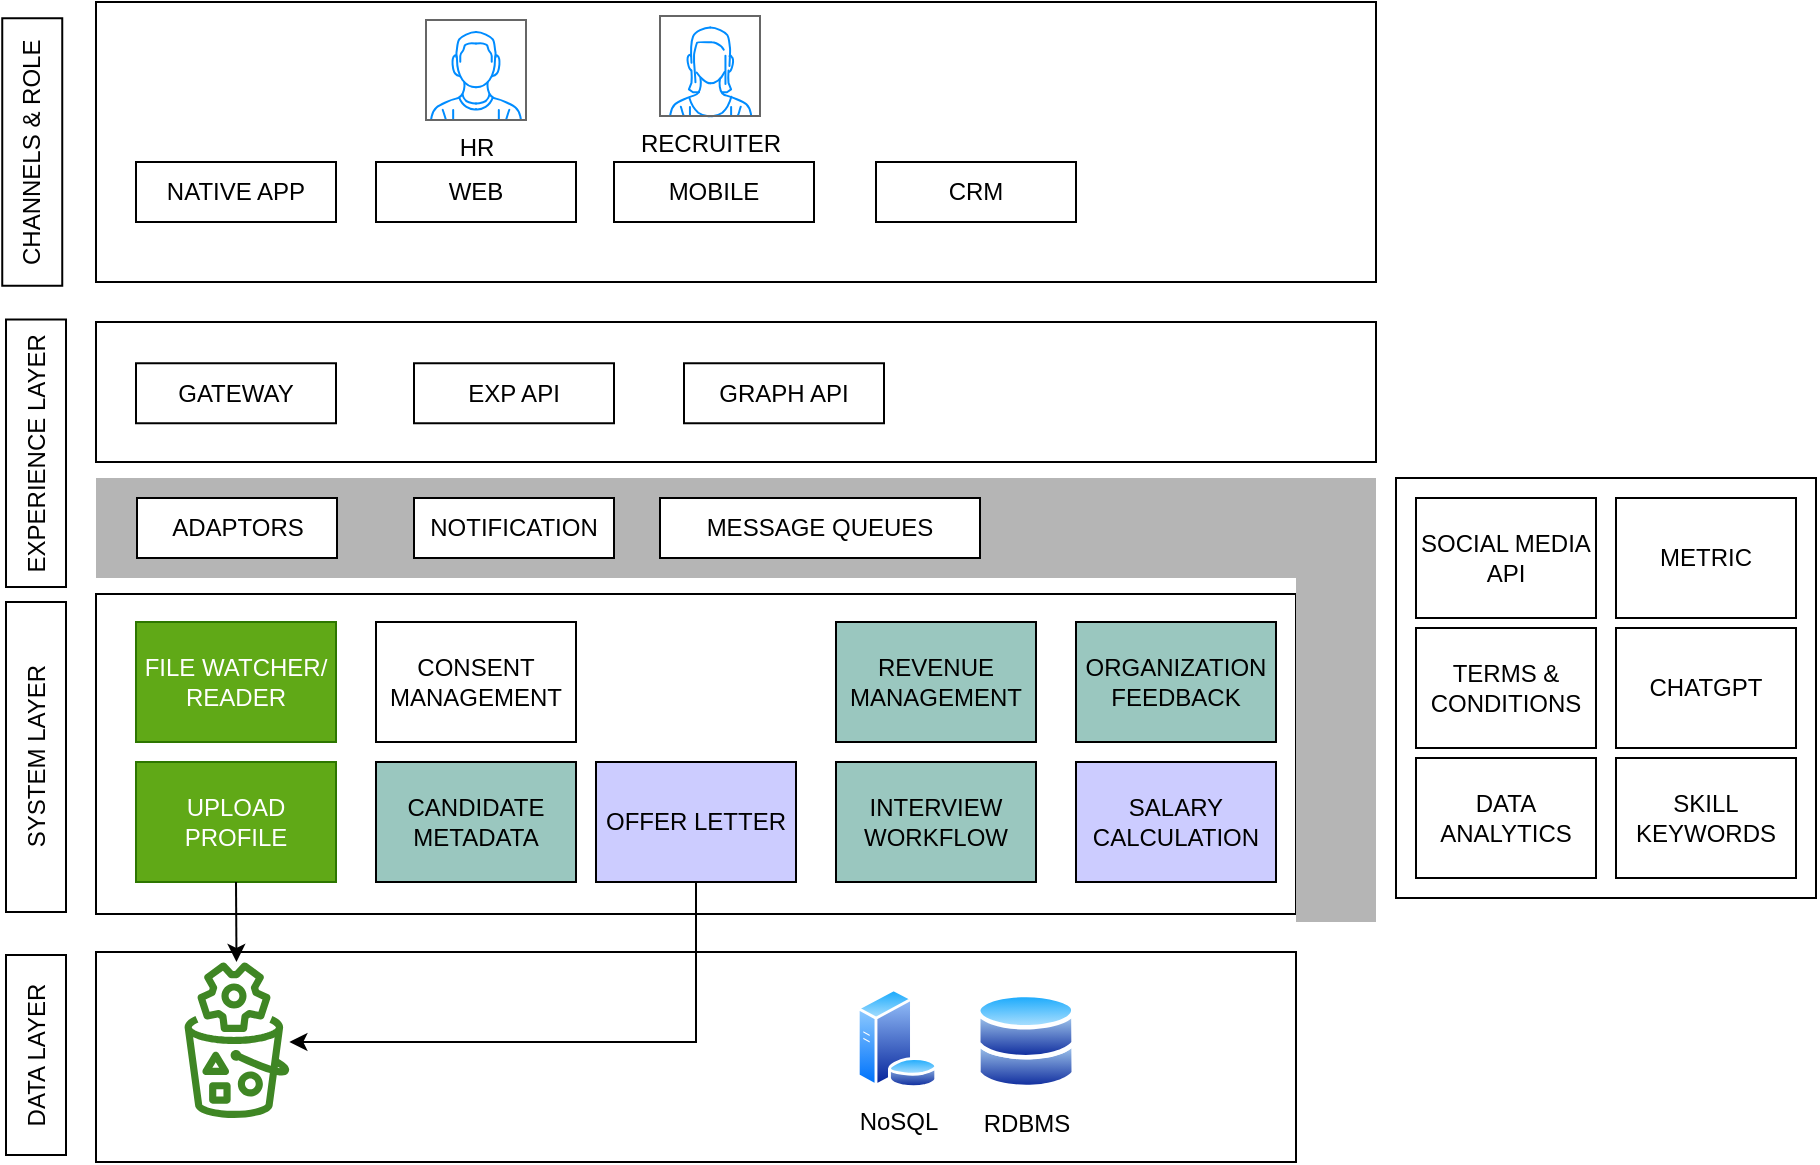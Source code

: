 <mxfile version="21.3.8" type="github">
  <diagram name="Page-1" id="Dh7hcGiAznb-rkb4ZNL5">
    <mxGraphModel dx="1050" dy="541" grid="1" gridSize="10" guides="1" tooltips="1" connect="1" arrows="1" fold="1" page="1" pageScale="1" pageWidth="827" pageHeight="1169" math="0" shadow="0">
      <root>
        <mxCell id="0" />
        <mxCell id="1" parent="0" />
        <mxCell id="gkphJBtDpKk1ZwpOAE3T-15" value="" style="rounded=0;whiteSpace=wrap;html=1;fillColor=none;" vertex="1" parent="1">
          <mxGeometry x="770" y="308" width="210" height="210" as="geometry" />
        </mxCell>
        <mxCell id="gkphJBtDpKk1ZwpOAE3T-12" value="" style="rounded=0;whiteSpace=wrap;html=1;fillColor=none;" vertex="1" parent="1">
          <mxGeometry x="120" y="545" width="600" height="105" as="geometry" />
        </mxCell>
        <mxCell id="gkphJBtDpKk1ZwpOAE3T-2" value="" style="rounded=0;whiteSpace=wrap;html=1;fillColor=none;" vertex="1" parent="1">
          <mxGeometry x="120" y="366" width="600" height="160" as="geometry" />
        </mxCell>
        <mxCell id="gkphJBtDpKk1ZwpOAE3T-3" value="SYSTEM LAYER" style="rounded=0;whiteSpace=wrap;html=1;rotation=-90;" vertex="1" parent="1">
          <mxGeometry x="12.5" y="432.5" width="155" height="30" as="geometry" />
        </mxCell>
        <mxCell id="gkphJBtDpKk1ZwpOAE3T-4" value="UPLOAD PROFILE" style="rounded=0;whiteSpace=wrap;html=1;fillColor=#60a917;fontColor=#ffffff;strokeColor=#2D7600;" vertex="1" parent="1">
          <mxGeometry x="140" y="450" width="100" height="60" as="geometry" />
        </mxCell>
        <mxCell id="gkphJBtDpKk1ZwpOAE3T-5" value="" style="sketch=0;outlineConnect=0;fontColor=#232F3E;gradientColor=none;fillColor=#3F8624;strokeColor=none;dashed=0;verticalLabelPosition=bottom;verticalAlign=top;align=center;html=1;fontSize=12;fontStyle=0;aspect=fixed;pointerEvents=1;shape=mxgraph.aws4.s3_object_lambda;" vertex="1" parent="1">
          <mxGeometry x="164" y="550" width="53" height="78" as="geometry" />
        </mxCell>
        <mxCell id="gkphJBtDpKk1ZwpOAE3T-6" value="" style="endArrow=classic;html=1;rounded=0;exitX=0.5;exitY=1;exitDx=0;exitDy=0;" edge="1" parent="1" source="gkphJBtDpKk1ZwpOAE3T-4" target="gkphJBtDpKk1ZwpOAE3T-5">
          <mxGeometry width="50" height="50" relative="1" as="geometry">
            <mxPoint x="290" y="590" as="sourcePoint" />
            <mxPoint x="340" y="540" as="targetPoint" />
          </mxGeometry>
        </mxCell>
        <mxCell id="gkphJBtDpKk1ZwpOAE3T-7" value="&lt;span style=&quot;background-color: rgb(154, 199, 191);&quot;&gt;INTERVIEW WORKFLOW&lt;/span&gt;" style="rounded=0;whiteSpace=wrap;html=1;fillColor=#9AC7BF;" vertex="1" parent="1">
          <mxGeometry x="490" y="450" width="100" height="60" as="geometry" />
        </mxCell>
        <mxCell id="gkphJBtDpKk1ZwpOAE3T-21" style="edgeStyle=orthogonalEdgeStyle;rounded=0;orthogonalLoop=1;jettySize=auto;html=1;exitX=0.5;exitY=1;exitDx=0;exitDy=0;" edge="1" parent="1" source="gkphJBtDpKk1ZwpOAE3T-8" target="gkphJBtDpKk1ZwpOAE3T-5">
          <mxGeometry relative="1" as="geometry">
            <Array as="points">
              <mxPoint x="420" y="590" />
            </Array>
          </mxGeometry>
        </mxCell>
        <mxCell id="gkphJBtDpKk1ZwpOAE3T-8" value="OFFER LETTER" style="rounded=0;whiteSpace=wrap;html=1;fillColor=#CCCCFF;" vertex="1" parent="1">
          <mxGeometry x="370" y="450" width="100" height="60" as="geometry" />
        </mxCell>
        <mxCell id="gkphJBtDpKk1ZwpOAE3T-9" value="SALARY CALCULATION" style="rounded=0;whiteSpace=wrap;html=1;fillColor=#CCCCFF;" vertex="1" parent="1">
          <mxGeometry x="610" y="450" width="100" height="60" as="geometry" />
        </mxCell>
        <mxCell id="gkphJBtDpKk1ZwpOAE3T-10" value="NoSQL" style="image;aspect=fixed;perimeter=ellipsePerimeter;html=1;align=center;shadow=0;dashed=0;spacingTop=3;image=img/lib/active_directory/database_server.svg;" vertex="1" parent="1">
          <mxGeometry x="500" y="563" width="41" height="50" as="geometry" />
        </mxCell>
        <mxCell id="gkphJBtDpKk1ZwpOAE3T-11" value="RDBMS" style="image;aspect=fixed;perimeter=ellipsePerimeter;html=1;align=center;shadow=0;dashed=0;spacingTop=3;image=img/lib/active_directory/databases.svg;" vertex="1" parent="1">
          <mxGeometry x="560" y="565" width="50" height="49" as="geometry" />
        </mxCell>
        <mxCell id="gkphJBtDpKk1ZwpOAE3T-13" value="DATA LAYER" style="rounded=0;whiteSpace=wrap;html=1;rotation=-90;" vertex="1" parent="1">
          <mxGeometry x="40" y="581.5" width="100" height="30" as="geometry" />
        </mxCell>
        <mxCell id="gkphJBtDpKk1ZwpOAE3T-14" value="DATA ANALYTICS" style="rounded=0;whiteSpace=wrap;html=1;" vertex="1" parent="1">
          <mxGeometry x="780" y="448" width="90" height="60" as="geometry" />
        </mxCell>
        <mxCell id="gkphJBtDpKk1ZwpOAE3T-16" value="SKILL KEYWORDS" style="rounded=0;whiteSpace=wrap;html=1;" vertex="1" parent="1">
          <mxGeometry x="880" y="448" width="90" height="60" as="geometry" />
        </mxCell>
        <mxCell id="gkphJBtDpKk1ZwpOAE3T-17" value="TERMS &amp;amp; CONDITIONS" style="rounded=0;whiteSpace=wrap;html=1;" vertex="1" parent="1">
          <mxGeometry x="780" y="383" width="90" height="60" as="geometry" />
        </mxCell>
        <mxCell id="gkphJBtDpKk1ZwpOAE3T-18" value="CANDIDATE METADATA" style="rounded=0;whiteSpace=wrap;html=1;fillColor=#9AC7BF;" vertex="1" parent="1">
          <mxGeometry x="260" y="450" width="100" height="60" as="geometry" />
        </mxCell>
        <mxCell id="gkphJBtDpKk1ZwpOAE3T-19" value="SOCIAL MEDIA API" style="rounded=0;whiteSpace=wrap;html=1;" vertex="1" parent="1">
          <mxGeometry x="780" y="318" width="90" height="60" as="geometry" />
        </mxCell>
        <mxCell id="gkphJBtDpKk1ZwpOAE3T-20" value="CONSENT MANAGEMENT" style="rounded=0;whiteSpace=wrap;html=1;" vertex="1" parent="1">
          <mxGeometry x="260" y="380" width="100" height="60" as="geometry" />
        </mxCell>
        <mxCell id="gkphJBtDpKk1ZwpOAE3T-22" value="CHATGPT" style="rounded=0;whiteSpace=wrap;html=1;" vertex="1" parent="1">
          <mxGeometry x="880" y="383" width="90" height="60" as="geometry" />
        </mxCell>
        <mxCell id="gkphJBtDpKk1ZwpOAE3T-23" value="ORGANIZATION FEEDBACK" style="rounded=0;whiteSpace=wrap;html=1;fillColor=#9AC7BF;" vertex="1" parent="1">
          <mxGeometry x="610" y="380" width="100" height="60" as="geometry" />
        </mxCell>
        <mxCell id="gkphJBtDpKk1ZwpOAE3T-25" value="REVENUE MANAGEMENT" style="rounded=0;whiteSpace=wrap;html=1;fillColor=#9AC7BF;" vertex="1" parent="1">
          <mxGeometry x="490" y="380" width="100" height="60" as="geometry" />
        </mxCell>
        <mxCell id="gkphJBtDpKk1ZwpOAE3T-26" value="" style="rounded=0;whiteSpace=wrap;html=1;fillColor=#B5B5B5;strokeColor=none;" vertex="1" parent="1">
          <mxGeometry x="120" y="308" width="600" height="50" as="geometry" />
        </mxCell>
        <mxCell id="gkphJBtDpKk1ZwpOAE3T-27" value="FILE WATCHER/ READER" style="rounded=0;whiteSpace=wrap;html=1;fillColor=#60a917;fontColor=#ffffff;strokeColor=#2D7600;" vertex="1" parent="1">
          <mxGeometry x="140" y="380" width="100" height="60" as="geometry" />
        </mxCell>
        <mxCell id="gkphJBtDpKk1ZwpOAE3T-28" value="METRIC" style="rounded=0;whiteSpace=wrap;html=1;" vertex="1" parent="1">
          <mxGeometry x="880" y="318" width="90" height="60" as="geometry" />
        </mxCell>
        <mxCell id="gkphJBtDpKk1ZwpOAE3T-30" value="&lt;font color=&quot;#000000&quot;&gt;ADAPTORS&lt;/font&gt;" style="rounded=0;whiteSpace=wrap;html=1;fillColor=#FFFFFF;fontColor=#ffffff;strokeColor=#000000;" vertex="1" parent="1">
          <mxGeometry x="140.5" y="318" width="100" height="30" as="geometry" />
        </mxCell>
        <mxCell id="gkphJBtDpKk1ZwpOAE3T-31" value="&lt;font color=&quot;#000000&quot;&gt;NOTIFICATION&lt;/font&gt;" style="rounded=0;whiteSpace=wrap;html=1;fillColor=#FFFFFF;fontColor=#ffffff;strokeColor=#000000;" vertex="1" parent="1">
          <mxGeometry x="279" y="318" width="100" height="30" as="geometry" />
        </mxCell>
        <mxCell id="gkphJBtDpKk1ZwpOAE3T-32" value="&lt;font color=&quot;#000000&quot;&gt;MESSAGE QUEUES&lt;/font&gt;" style="rounded=0;whiteSpace=wrap;html=1;fillColor=#FFFFFF;fontColor=#ffffff;strokeColor=#000000;" vertex="1" parent="1">
          <mxGeometry x="402" y="318" width="160" height="30" as="geometry" />
        </mxCell>
        <mxCell id="gkphJBtDpKk1ZwpOAE3T-33" value="" style="rounded=0;whiteSpace=wrap;html=1;fillColor=#B5B5B5;strokeColor=none;" vertex="1" parent="1">
          <mxGeometry x="720" y="308" width="40" height="222" as="geometry" />
        </mxCell>
        <mxCell id="gkphJBtDpKk1ZwpOAE3T-34" value="" style="rounded=0;whiteSpace=wrap;html=1;fillColor=none;" vertex="1" parent="1">
          <mxGeometry x="120" y="230" width="640" height="70" as="geometry" />
        </mxCell>
        <mxCell id="gkphJBtDpKk1ZwpOAE3T-35" value="EXPERIENCE LAYER" style="rounded=0;whiteSpace=wrap;html=1;rotation=-90;" vertex="1" parent="1">
          <mxGeometry x="23.13" y="280.63" width="133.75" height="30" as="geometry" />
        </mxCell>
        <mxCell id="gkphJBtDpKk1ZwpOAE3T-36" value="&lt;font color=&quot;#000000&quot;&gt;GATEWAY&lt;/font&gt;" style="rounded=0;whiteSpace=wrap;html=1;fillColor=#FFFFFF;fontColor=#ffffff;strokeColor=#000000;" vertex="1" parent="1">
          <mxGeometry x="140" y="250.63" width="100" height="30" as="geometry" />
        </mxCell>
        <mxCell id="gkphJBtDpKk1ZwpOAE3T-37" value="&lt;font color=&quot;#000000&quot;&gt;EXP API&lt;/font&gt;" style="rounded=0;whiteSpace=wrap;html=1;fillColor=#FFFFFF;fontColor=#ffffff;strokeColor=#000000;" vertex="1" parent="1">
          <mxGeometry x="279" y="250.63" width="100" height="30" as="geometry" />
        </mxCell>
        <mxCell id="gkphJBtDpKk1ZwpOAE3T-39" value="&lt;font color=&quot;#000000&quot;&gt;GRAPH API&lt;/font&gt;" style="rounded=0;whiteSpace=wrap;html=1;fillColor=#FFFFFF;fontColor=#ffffff;strokeColor=#000000;" vertex="1" parent="1">
          <mxGeometry x="414" y="250.63" width="100" height="30" as="geometry" />
        </mxCell>
        <mxCell id="gkphJBtDpKk1ZwpOAE3T-40" value="" style="rounded=0;whiteSpace=wrap;html=1;fillColor=none;" vertex="1" parent="1">
          <mxGeometry x="120" y="70" width="640" height="140" as="geometry" />
        </mxCell>
        <mxCell id="gkphJBtDpKk1ZwpOAE3T-41" value="CHANNELS &amp;amp; ROLE" style="rounded=0;whiteSpace=wrap;html=1;rotation=-90;" vertex="1" parent="1">
          <mxGeometry x="21.25" y="130" width="133.75" height="30" as="geometry" />
        </mxCell>
        <mxCell id="gkphJBtDpKk1ZwpOAE3T-42" value="&lt;font color=&quot;#000000&quot;&gt;NATIVE APP&lt;/font&gt;" style="rounded=0;whiteSpace=wrap;html=1;fillColor=#FFFFFF;fontColor=#ffffff;strokeColor=#000000;" vertex="1" parent="1">
          <mxGeometry x="140" y="150" width="100" height="30" as="geometry" />
        </mxCell>
        <mxCell id="gkphJBtDpKk1ZwpOAE3T-43" value="&lt;font color=&quot;#000000&quot;&gt;WEB&lt;/font&gt;" style="rounded=0;whiteSpace=wrap;html=1;fillColor=#FFFFFF;fontColor=#ffffff;strokeColor=#000000;" vertex="1" parent="1">
          <mxGeometry x="260" y="150" width="100" height="30" as="geometry" />
        </mxCell>
        <mxCell id="gkphJBtDpKk1ZwpOAE3T-44" value="&lt;font color=&quot;#000000&quot;&gt;MOBILE&lt;/font&gt;" style="rounded=0;whiteSpace=wrap;html=1;fillColor=#FFFFFF;fontColor=#ffffff;strokeColor=#000000;" vertex="1" parent="1">
          <mxGeometry x="379" y="150" width="100" height="30" as="geometry" />
        </mxCell>
        <mxCell id="gkphJBtDpKk1ZwpOAE3T-45" value="&lt;font color=&quot;#000000&quot;&gt;CRM&lt;/font&gt;" style="rounded=0;whiteSpace=wrap;html=1;fillColor=#FFFFFF;fontColor=#ffffff;strokeColor=#000000;" vertex="1" parent="1">
          <mxGeometry x="510" y="150" width="100" height="30" as="geometry" />
        </mxCell>
        <mxCell id="gkphJBtDpKk1ZwpOAE3T-46" value="HR" style="verticalLabelPosition=bottom;shadow=0;dashed=0;align=center;html=1;verticalAlign=top;strokeWidth=1;shape=mxgraph.mockup.containers.userMale;strokeColor=#666666;strokeColor2=#008cff;" vertex="1" parent="1">
          <mxGeometry x="285" y="79" width="50" height="50" as="geometry" />
        </mxCell>
        <mxCell id="gkphJBtDpKk1ZwpOAE3T-47" value="RECRUITER" style="verticalLabelPosition=bottom;shadow=0;dashed=0;align=center;html=1;verticalAlign=top;strokeWidth=1;shape=mxgraph.mockup.containers.userFemale;strokeColor=#666666;strokeColor2=#008cff;" vertex="1" parent="1">
          <mxGeometry x="402" y="77" width="50" height="50" as="geometry" />
        </mxCell>
      </root>
    </mxGraphModel>
  </diagram>
</mxfile>
